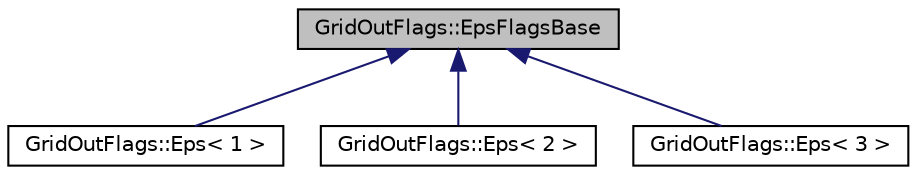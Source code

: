 digraph "GridOutFlags::EpsFlagsBase"
{
 // LATEX_PDF_SIZE
  edge [fontname="Helvetica",fontsize="10",labelfontname="Helvetica",labelfontsize="10"];
  node [fontname="Helvetica",fontsize="10",shape=record];
  Node1 [label="GridOutFlags::EpsFlagsBase",height=0.2,width=0.4,color="black", fillcolor="grey75", style="filled", fontcolor="black",tooltip=" "];
  Node1 -> Node2 [dir="back",color="midnightblue",fontsize="10",style="solid",fontname="Helvetica"];
  Node2 [label="GridOutFlags::Eps\< 1 \>",height=0.2,width=0.4,color="black", fillcolor="white", style="filled",URL="$structGridOutFlags_1_1Eps_3_011_01_4.html",tooltip=" "];
  Node1 -> Node3 [dir="back",color="midnightblue",fontsize="10",style="solid",fontname="Helvetica"];
  Node3 [label="GridOutFlags::Eps\< 2 \>",height=0.2,width=0.4,color="black", fillcolor="white", style="filled",URL="$structGridOutFlags_1_1Eps_3_012_01_4.html",tooltip=" "];
  Node1 -> Node4 [dir="back",color="midnightblue",fontsize="10",style="solid",fontname="Helvetica"];
  Node4 [label="GridOutFlags::Eps\< 3 \>",height=0.2,width=0.4,color="black", fillcolor="white", style="filled",URL="$structGridOutFlags_1_1Eps_3_013_01_4.html",tooltip=" "];
}
